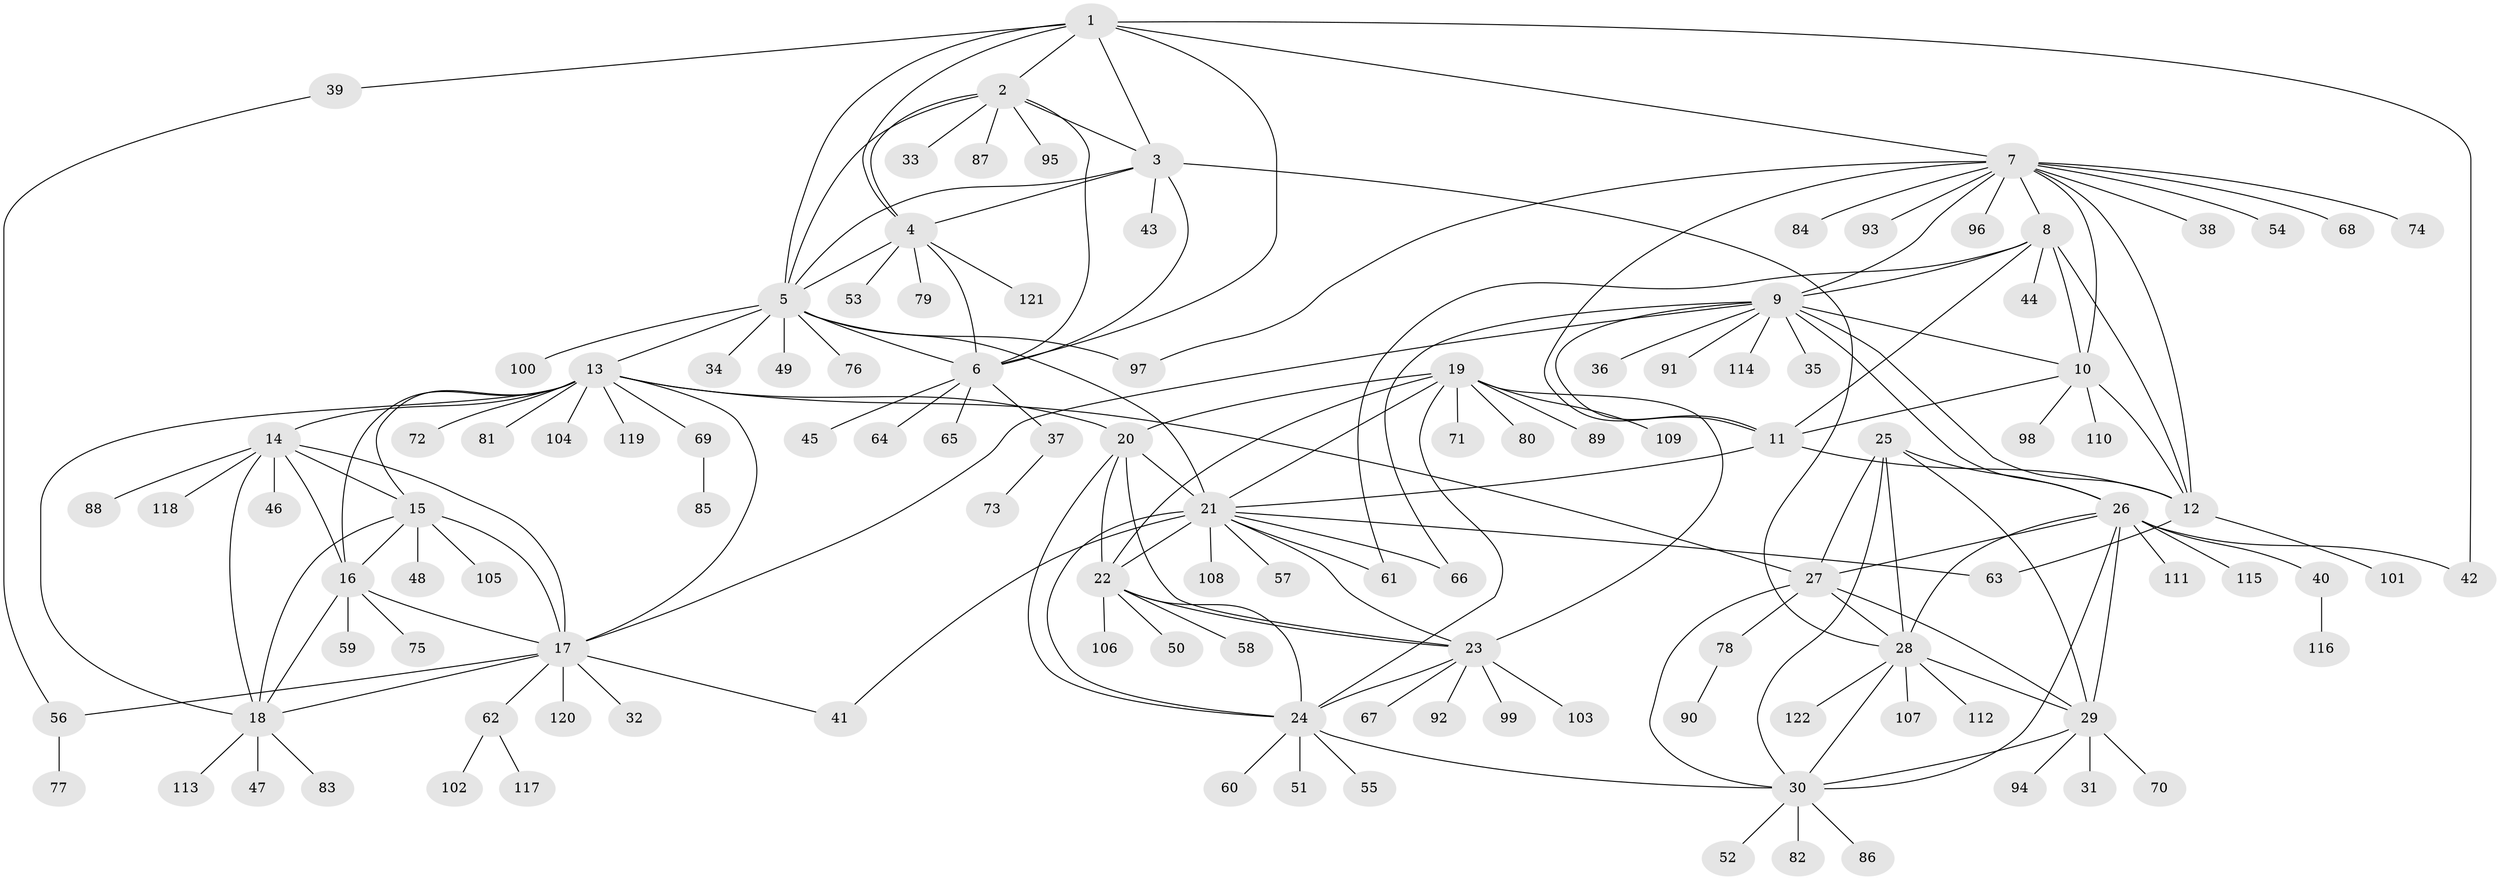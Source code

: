 // Generated by graph-tools (version 1.1) at 2025/15/03/09/25 04:15:58]
// undirected, 122 vertices, 184 edges
graph export_dot {
graph [start="1"]
  node [color=gray90,style=filled];
  1;
  2;
  3;
  4;
  5;
  6;
  7;
  8;
  9;
  10;
  11;
  12;
  13;
  14;
  15;
  16;
  17;
  18;
  19;
  20;
  21;
  22;
  23;
  24;
  25;
  26;
  27;
  28;
  29;
  30;
  31;
  32;
  33;
  34;
  35;
  36;
  37;
  38;
  39;
  40;
  41;
  42;
  43;
  44;
  45;
  46;
  47;
  48;
  49;
  50;
  51;
  52;
  53;
  54;
  55;
  56;
  57;
  58;
  59;
  60;
  61;
  62;
  63;
  64;
  65;
  66;
  67;
  68;
  69;
  70;
  71;
  72;
  73;
  74;
  75;
  76;
  77;
  78;
  79;
  80;
  81;
  82;
  83;
  84;
  85;
  86;
  87;
  88;
  89;
  90;
  91;
  92;
  93;
  94;
  95;
  96;
  97;
  98;
  99;
  100;
  101;
  102;
  103;
  104;
  105;
  106;
  107;
  108;
  109;
  110;
  111;
  112;
  113;
  114;
  115;
  116;
  117;
  118;
  119;
  120;
  121;
  122;
  1 -- 2;
  1 -- 3;
  1 -- 4;
  1 -- 5;
  1 -- 6;
  1 -- 7;
  1 -- 39;
  1 -- 42;
  2 -- 3;
  2 -- 4;
  2 -- 5;
  2 -- 6;
  2 -- 33;
  2 -- 87;
  2 -- 95;
  3 -- 4;
  3 -- 5;
  3 -- 6;
  3 -- 28;
  3 -- 43;
  4 -- 5;
  4 -- 6;
  4 -- 53;
  4 -- 79;
  4 -- 121;
  5 -- 6;
  5 -- 13;
  5 -- 21;
  5 -- 34;
  5 -- 49;
  5 -- 76;
  5 -- 97;
  5 -- 100;
  6 -- 37;
  6 -- 45;
  6 -- 64;
  6 -- 65;
  7 -- 8;
  7 -- 9;
  7 -- 10;
  7 -- 11;
  7 -- 12;
  7 -- 38;
  7 -- 54;
  7 -- 68;
  7 -- 74;
  7 -- 84;
  7 -- 93;
  7 -- 96;
  7 -- 97;
  8 -- 9;
  8 -- 10;
  8 -- 11;
  8 -- 12;
  8 -- 44;
  8 -- 61;
  9 -- 10;
  9 -- 11;
  9 -- 12;
  9 -- 17;
  9 -- 26;
  9 -- 35;
  9 -- 36;
  9 -- 66;
  9 -- 91;
  9 -- 114;
  10 -- 11;
  10 -- 12;
  10 -- 98;
  10 -- 110;
  11 -- 12;
  11 -- 21;
  12 -- 63;
  12 -- 101;
  13 -- 14;
  13 -- 15;
  13 -- 16;
  13 -- 17;
  13 -- 18;
  13 -- 20;
  13 -- 27;
  13 -- 69;
  13 -- 72;
  13 -- 81;
  13 -- 104;
  13 -- 119;
  14 -- 15;
  14 -- 16;
  14 -- 17;
  14 -- 18;
  14 -- 46;
  14 -- 88;
  14 -- 118;
  15 -- 16;
  15 -- 17;
  15 -- 18;
  15 -- 48;
  15 -- 105;
  16 -- 17;
  16 -- 18;
  16 -- 59;
  16 -- 75;
  17 -- 18;
  17 -- 32;
  17 -- 41;
  17 -- 56;
  17 -- 62;
  17 -- 120;
  18 -- 47;
  18 -- 83;
  18 -- 113;
  19 -- 20;
  19 -- 21;
  19 -- 22;
  19 -- 23;
  19 -- 24;
  19 -- 71;
  19 -- 80;
  19 -- 89;
  19 -- 109;
  20 -- 21;
  20 -- 22;
  20 -- 23;
  20 -- 24;
  21 -- 22;
  21 -- 23;
  21 -- 24;
  21 -- 41;
  21 -- 57;
  21 -- 61;
  21 -- 63;
  21 -- 66;
  21 -- 108;
  22 -- 23;
  22 -- 24;
  22 -- 50;
  22 -- 58;
  22 -- 106;
  23 -- 24;
  23 -- 67;
  23 -- 92;
  23 -- 99;
  23 -- 103;
  24 -- 30;
  24 -- 51;
  24 -- 55;
  24 -- 60;
  25 -- 26;
  25 -- 27;
  25 -- 28;
  25 -- 29;
  25 -- 30;
  26 -- 27;
  26 -- 28;
  26 -- 29;
  26 -- 30;
  26 -- 40;
  26 -- 42;
  26 -- 111;
  26 -- 115;
  27 -- 28;
  27 -- 29;
  27 -- 30;
  27 -- 78;
  28 -- 29;
  28 -- 30;
  28 -- 107;
  28 -- 112;
  28 -- 122;
  29 -- 30;
  29 -- 31;
  29 -- 70;
  29 -- 94;
  30 -- 52;
  30 -- 82;
  30 -- 86;
  37 -- 73;
  39 -- 56;
  40 -- 116;
  56 -- 77;
  62 -- 102;
  62 -- 117;
  69 -- 85;
  78 -- 90;
}
